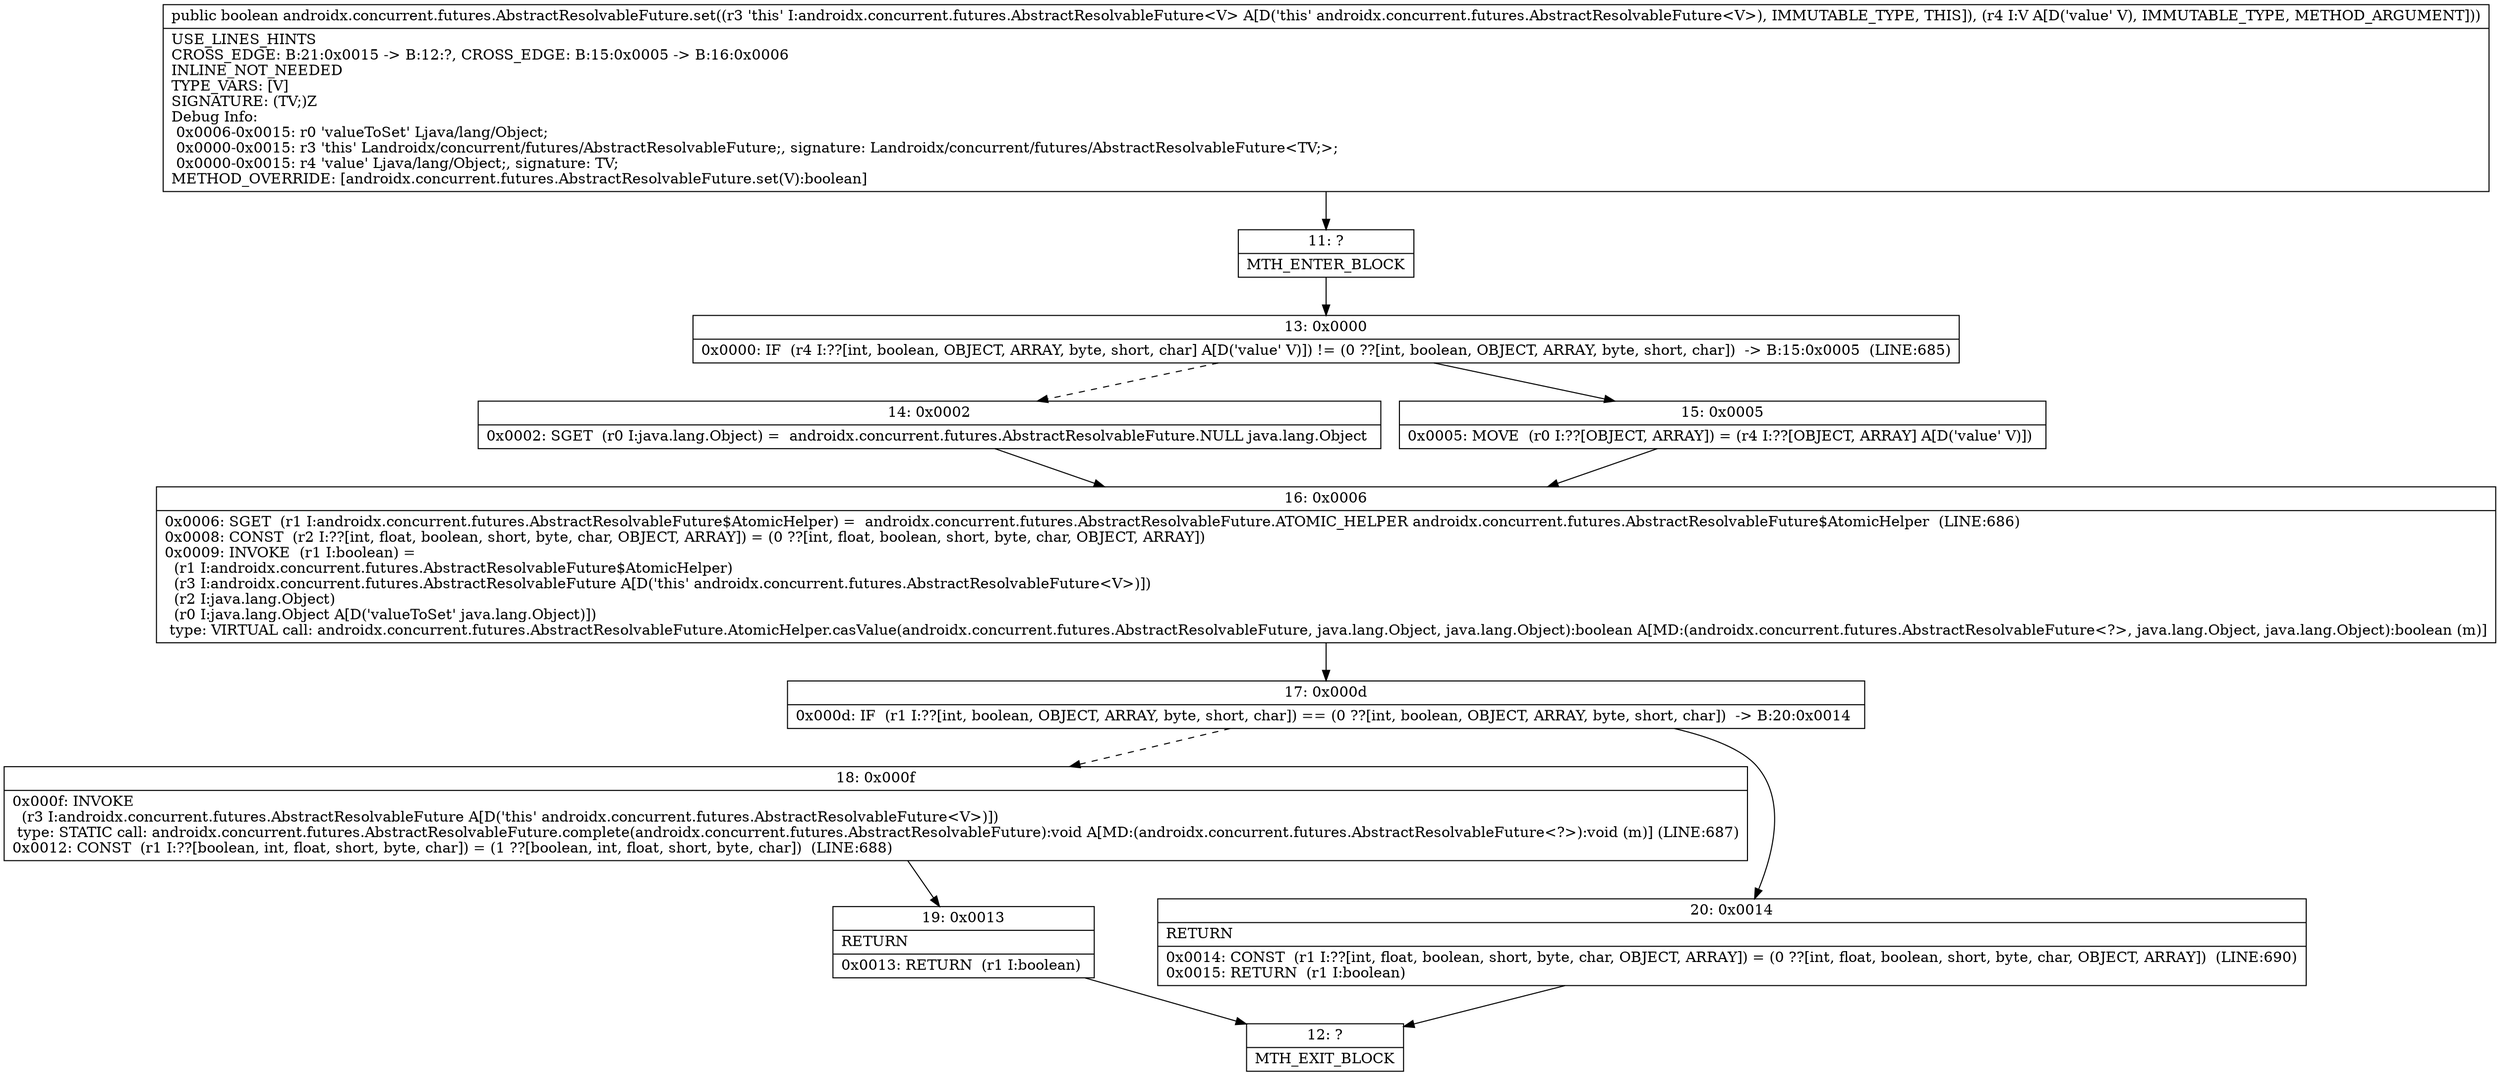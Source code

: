 digraph "CFG forandroidx.concurrent.futures.AbstractResolvableFuture.set(Ljava\/lang\/Object;)Z" {
Node_11 [shape=record,label="{11\:\ ?|MTH_ENTER_BLOCK\l}"];
Node_13 [shape=record,label="{13\:\ 0x0000|0x0000: IF  (r4 I:??[int, boolean, OBJECT, ARRAY, byte, short, char] A[D('value' V)]) != (0 ??[int, boolean, OBJECT, ARRAY, byte, short, char])  \-\> B:15:0x0005  (LINE:685)\l}"];
Node_14 [shape=record,label="{14\:\ 0x0002|0x0002: SGET  (r0 I:java.lang.Object) =  androidx.concurrent.futures.AbstractResolvableFuture.NULL java.lang.Object \l}"];
Node_16 [shape=record,label="{16\:\ 0x0006|0x0006: SGET  (r1 I:androidx.concurrent.futures.AbstractResolvableFuture$AtomicHelper) =  androidx.concurrent.futures.AbstractResolvableFuture.ATOMIC_HELPER androidx.concurrent.futures.AbstractResolvableFuture$AtomicHelper  (LINE:686)\l0x0008: CONST  (r2 I:??[int, float, boolean, short, byte, char, OBJECT, ARRAY]) = (0 ??[int, float, boolean, short, byte, char, OBJECT, ARRAY]) \l0x0009: INVOKE  (r1 I:boolean) = \l  (r1 I:androidx.concurrent.futures.AbstractResolvableFuture$AtomicHelper)\l  (r3 I:androidx.concurrent.futures.AbstractResolvableFuture A[D('this' androidx.concurrent.futures.AbstractResolvableFuture\<V\>)])\l  (r2 I:java.lang.Object)\l  (r0 I:java.lang.Object A[D('valueToSet' java.lang.Object)])\l type: VIRTUAL call: androidx.concurrent.futures.AbstractResolvableFuture.AtomicHelper.casValue(androidx.concurrent.futures.AbstractResolvableFuture, java.lang.Object, java.lang.Object):boolean A[MD:(androidx.concurrent.futures.AbstractResolvableFuture\<?\>, java.lang.Object, java.lang.Object):boolean (m)]\l}"];
Node_17 [shape=record,label="{17\:\ 0x000d|0x000d: IF  (r1 I:??[int, boolean, OBJECT, ARRAY, byte, short, char]) == (0 ??[int, boolean, OBJECT, ARRAY, byte, short, char])  \-\> B:20:0x0014 \l}"];
Node_18 [shape=record,label="{18\:\ 0x000f|0x000f: INVOKE  \l  (r3 I:androidx.concurrent.futures.AbstractResolvableFuture A[D('this' androidx.concurrent.futures.AbstractResolvableFuture\<V\>)])\l type: STATIC call: androidx.concurrent.futures.AbstractResolvableFuture.complete(androidx.concurrent.futures.AbstractResolvableFuture):void A[MD:(androidx.concurrent.futures.AbstractResolvableFuture\<?\>):void (m)] (LINE:687)\l0x0012: CONST  (r1 I:??[boolean, int, float, short, byte, char]) = (1 ??[boolean, int, float, short, byte, char])  (LINE:688)\l}"];
Node_19 [shape=record,label="{19\:\ 0x0013|RETURN\l|0x0013: RETURN  (r1 I:boolean) \l}"];
Node_12 [shape=record,label="{12\:\ ?|MTH_EXIT_BLOCK\l}"];
Node_20 [shape=record,label="{20\:\ 0x0014|RETURN\l|0x0014: CONST  (r1 I:??[int, float, boolean, short, byte, char, OBJECT, ARRAY]) = (0 ??[int, float, boolean, short, byte, char, OBJECT, ARRAY])  (LINE:690)\l0x0015: RETURN  (r1 I:boolean) \l}"];
Node_15 [shape=record,label="{15\:\ 0x0005|0x0005: MOVE  (r0 I:??[OBJECT, ARRAY]) = (r4 I:??[OBJECT, ARRAY] A[D('value' V)]) \l}"];
MethodNode[shape=record,label="{public boolean androidx.concurrent.futures.AbstractResolvableFuture.set((r3 'this' I:androidx.concurrent.futures.AbstractResolvableFuture\<V\> A[D('this' androidx.concurrent.futures.AbstractResolvableFuture\<V\>), IMMUTABLE_TYPE, THIS]), (r4 I:V A[D('value' V), IMMUTABLE_TYPE, METHOD_ARGUMENT]))  | USE_LINES_HINTS\lCROSS_EDGE: B:21:0x0015 \-\> B:12:?, CROSS_EDGE: B:15:0x0005 \-\> B:16:0x0006\lINLINE_NOT_NEEDED\lTYPE_VARS: [V]\lSIGNATURE: (TV;)Z\lDebug Info:\l  0x0006\-0x0015: r0 'valueToSet' Ljava\/lang\/Object;\l  0x0000\-0x0015: r3 'this' Landroidx\/concurrent\/futures\/AbstractResolvableFuture;, signature: Landroidx\/concurrent\/futures\/AbstractResolvableFuture\<TV;\>;\l  0x0000\-0x0015: r4 'value' Ljava\/lang\/Object;, signature: TV;\lMETHOD_OVERRIDE: [androidx.concurrent.futures.AbstractResolvableFuture.set(V):boolean]\l}"];
MethodNode -> Node_11;Node_11 -> Node_13;
Node_13 -> Node_14[style=dashed];
Node_13 -> Node_15;
Node_14 -> Node_16;
Node_16 -> Node_17;
Node_17 -> Node_18[style=dashed];
Node_17 -> Node_20;
Node_18 -> Node_19;
Node_19 -> Node_12;
Node_20 -> Node_12;
Node_15 -> Node_16;
}

